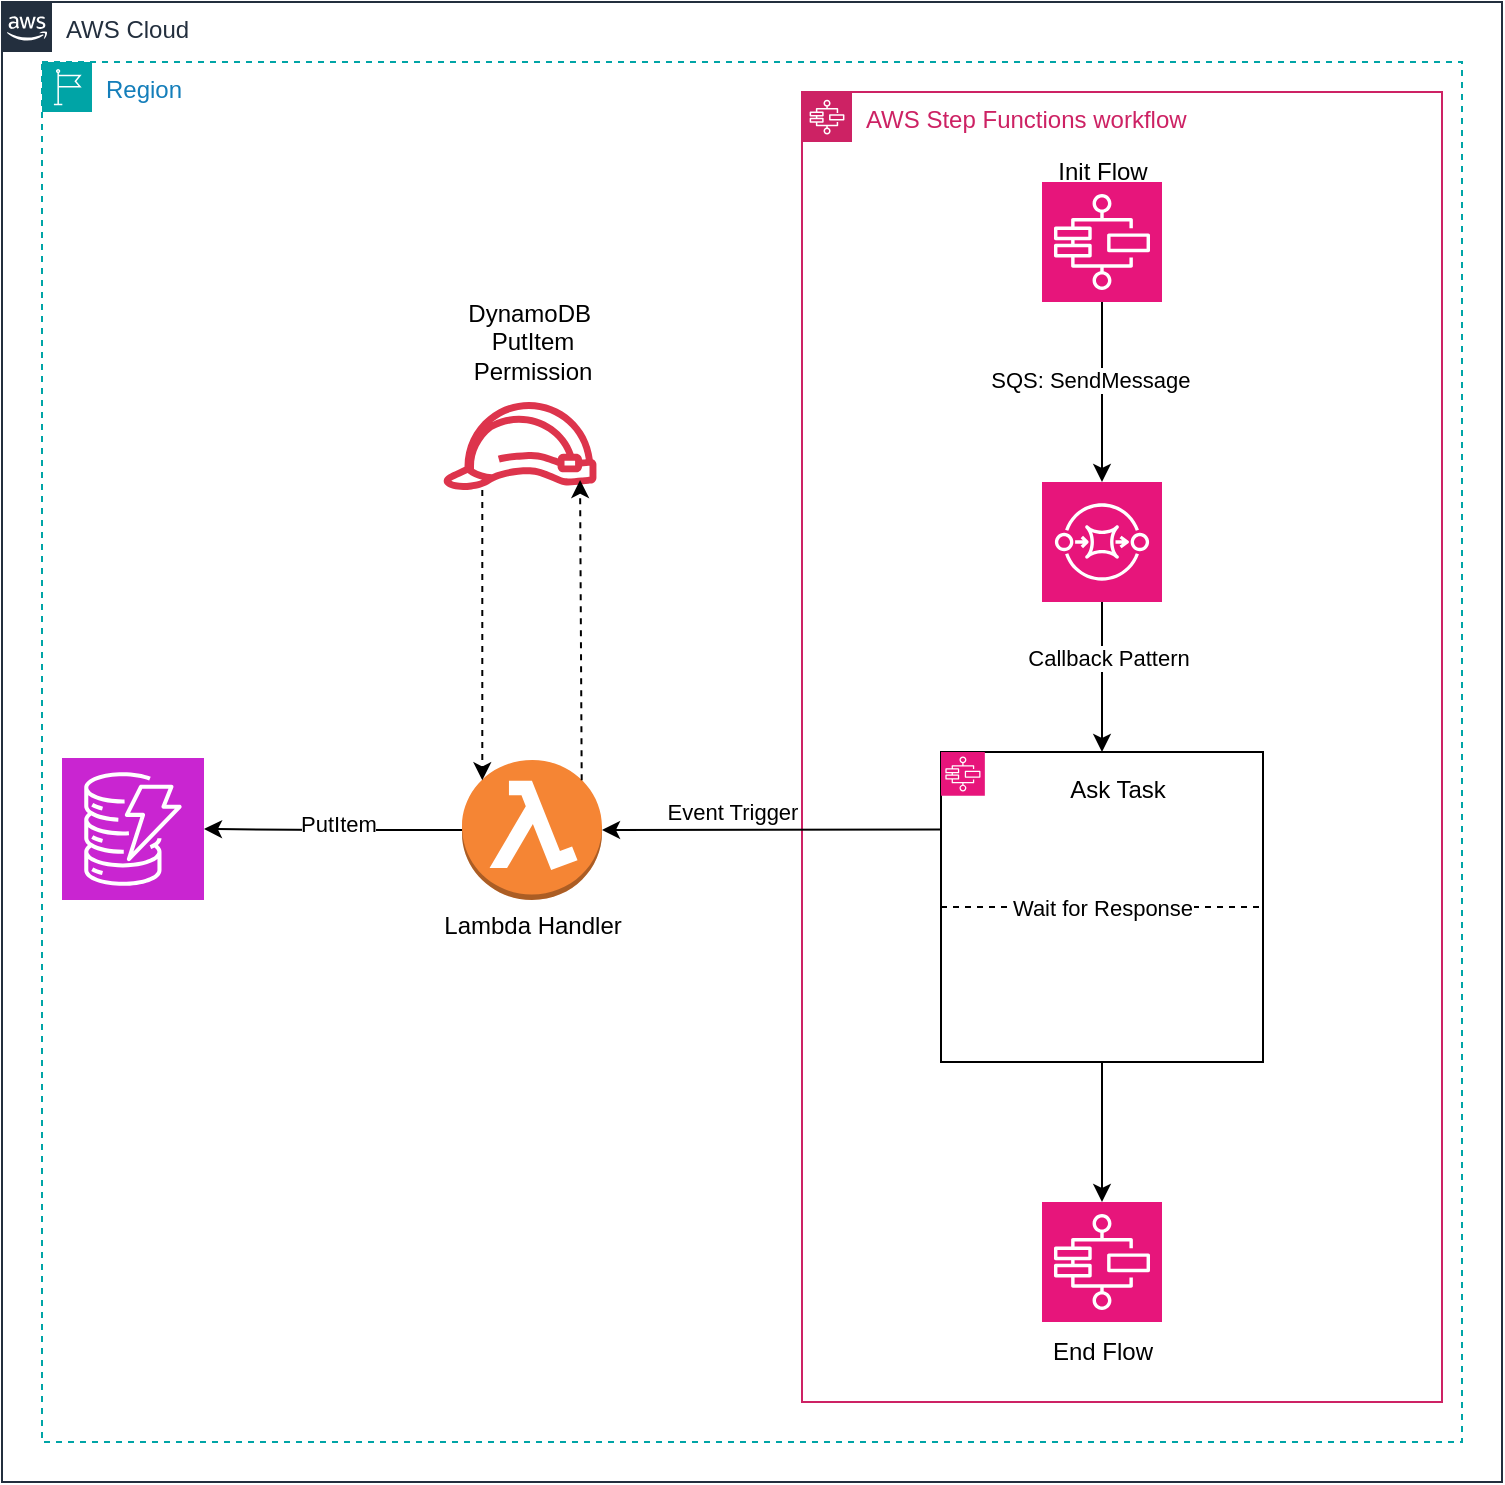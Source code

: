 <mxfile version="26.0.9">
  <diagram name="Page-1" id="nUzZmbJj2lZDRRPwRXEb">
    <mxGraphModel dx="1368" dy="838" grid="1" gridSize="10" guides="1" tooltips="1" connect="1" arrows="1" fold="1" page="1" pageScale="1" pageWidth="850" pageHeight="1100" math="0" shadow="0">
      <root>
        <mxCell id="0" />
        <mxCell id="1" parent="0" />
        <mxCell id="8WsJuOWBQjt2GqdeVyAg-1" value="AWS Cloud" style="points=[[0,0],[0.25,0],[0.5,0],[0.75,0],[1,0],[1,0.25],[1,0.5],[1,0.75],[1,1],[0.75,1],[0.5,1],[0.25,1],[0,1],[0,0.75],[0,0.5],[0,0.25]];outlineConnect=0;gradientColor=none;html=1;whiteSpace=wrap;fontSize=12;fontStyle=0;shape=mxgraph.aws4.group;grIcon=mxgraph.aws4.group_aws_cloud_alt;strokeColor=#232F3E;fillColor=none;verticalAlign=top;align=left;spacingLeft=30;fontColor=#232F3E;dashed=0;labelBackgroundColor=#ffffff;container=0;pointerEvents=0;collapsible=0;recursiveResize=0;" parent="1" vertex="1">
          <mxGeometry x="40" y="40" width="750" height="740" as="geometry" />
        </mxCell>
        <mxCell id="8WsJuOWBQjt2GqdeVyAg-8" value="AWS Step Functions workflow" style="points=[[0,0],[0.25,0],[0.5,0],[0.75,0],[1,0],[1,0.25],[1,0.5],[1,0.75],[1,1],[0.75,1],[0.5,1],[0.25,1],[0,1],[0,0.75],[0,0.5],[0,0.25]];outlineConnect=0;gradientColor=none;html=1;whiteSpace=wrap;fontSize=12;fontStyle=0;container=1;pointerEvents=0;collapsible=0;recursiveResize=0;shape=mxgraph.aws4.group;grIcon=mxgraph.aws4.group_aws_step_functions_workflow;strokeColor=#CD2264;fillColor=none;verticalAlign=top;align=left;spacingLeft=30;fontColor=#CD2264;dashed=0;" parent="1" vertex="1">
          <mxGeometry x="440" y="85" width="320" height="655" as="geometry" />
        </mxCell>
        <mxCell id="8WsJuOWBQjt2GqdeVyAg-9" value="" style="edgeStyle=orthogonalEdgeStyle;rounded=0;orthogonalLoop=1;jettySize=auto;html=1;" parent="8WsJuOWBQjt2GqdeVyAg-8" source="8WsJuOWBQjt2GqdeVyAg-11" target="8WsJuOWBQjt2GqdeVyAg-14" edge="1">
          <mxGeometry relative="1" as="geometry" />
        </mxCell>
        <mxCell id="8WsJuOWBQjt2GqdeVyAg-10" value="&lt;div&gt;SQS: SendMessage&amp;nbsp;&amp;nbsp;&lt;/div&gt;" style="edgeLabel;html=1;align=center;verticalAlign=middle;resizable=0;points=[];" parent="8WsJuOWBQjt2GqdeVyAg-9" vertex="1" connectable="0">
          <mxGeometry x="-0.137" y="-3" relative="1" as="geometry">
            <mxPoint as="offset" />
          </mxGeometry>
        </mxCell>
        <mxCell id="8WsJuOWBQjt2GqdeVyAg-11" value="" style="sketch=0;points=[[0,0,0],[0.25,0,0],[0.5,0,0],[0.75,0,0],[1,0,0],[0,1,0],[0.25,1,0],[0.5,1,0],[0.75,1,0],[1,1,0],[0,0.25,0],[0,0.5,0],[0,0.75,0],[1,0.25,0],[1,0.5,0],[1,0.75,0]];outlineConnect=0;fontColor=#232F3E;fillColor=#E7157B;strokeColor=#ffffff;dashed=0;verticalLabelPosition=bottom;verticalAlign=top;align=center;html=1;fontSize=12;fontStyle=0;aspect=fixed;shape=mxgraph.aws4.resourceIcon;resIcon=mxgraph.aws4.step_functions;" parent="8WsJuOWBQjt2GqdeVyAg-8" vertex="1">
          <mxGeometry x="120" y="45" width="60" height="60" as="geometry" />
        </mxCell>
        <mxCell id="8WsJuOWBQjt2GqdeVyAg-12" style="edgeStyle=orthogonalEdgeStyle;rounded=0;orthogonalLoop=1;jettySize=auto;html=1;entryX=0.5;entryY=0;entryDx=0;entryDy=0;" parent="8WsJuOWBQjt2GqdeVyAg-8" source="8WsJuOWBQjt2GqdeVyAg-14" target="8WsJuOWBQjt2GqdeVyAg-16" edge="1">
          <mxGeometry relative="1" as="geometry" />
        </mxCell>
        <mxCell id="8WsJuOWBQjt2GqdeVyAg-13" value="Callback Pattern" style="edgeLabel;html=1;align=center;verticalAlign=middle;resizable=0;points=[];" parent="8WsJuOWBQjt2GqdeVyAg-12" vertex="1" connectable="0">
          <mxGeometry x="-0.258" y="3" relative="1" as="geometry">
            <mxPoint as="offset" />
          </mxGeometry>
        </mxCell>
        <mxCell id="8WsJuOWBQjt2GqdeVyAg-14" value="" style="sketch=0;points=[[0,0,0],[0.25,0,0],[0.5,0,0],[0.75,0,0],[1,0,0],[0,1,0],[0.25,1,0],[0.5,1,0],[0.75,1,0],[1,1,0],[0,0.25,0],[0,0.5,0],[0,0.75,0],[1,0.25,0],[1,0.5,0],[1,0.75,0]];outlineConnect=0;fontColor=#232F3E;fillColor=#E7157B;strokeColor=#ffffff;dashed=0;verticalLabelPosition=bottom;verticalAlign=top;align=center;html=1;fontSize=12;fontStyle=0;aspect=fixed;shape=mxgraph.aws4.resourceIcon;resIcon=mxgraph.aws4.sqs;" parent="8WsJuOWBQjt2GqdeVyAg-8" vertex="1">
          <mxGeometry x="120" y="195" width="60" height="60" as="geometry" />
        </mxCell>
        <mxCell id="8WsJuOWBQjt2GqdeVyAg-15" value="" style="group" parent="8WsJuOWBQjt2GqdeVyAg-8" vertex="1" connectable="0">
          <mxGeometry x="69.5" y="330" width="161" height="155" as="geometry" />
        </mxCell>
        <mxCell id="8WsJuOWBQjt2GqdeVyAg-16" value="" style="rounded=0;whiteSpace=wrap;html=1;" parent="8WsJuOWBQjt2GqdeVyAg-15" vertex="1">
          <mxGeometry width="161" height="155.0" as="geometry" />
        </mxCell>
        <mxCell id="8WsJuOWBQjt2GqdeVyAg-17" value="" style="sketch=0;points=[[0,0,0],[0.25,0,0],[0.5,0,0],[0.75,0,0],[1,0,0],[0,1,0],[0.25,1,0],[0.5,1,0],[0.75,1,0],[1,1,0],[0,0.25,0],[0,0.5,0],[0,0.75,0],[1,0.25,0],[1,0.5,0],[1,0.75,0]];outlineConnect=0;fontColor=#232F3E;fillColor=#E7157B;strokeColor=#ffffff;dashed=0;verticalLabelPosition=bottom;verticalAlign=top;align=center;html=1;fontSize=12;fontStyle=0;aspect=fixed;shape=mxgraph.aws4.resourceIcon;resIcon=mxgraph.aws4.step_functions;" parent="8WsJuOWBQjt2GqdeVyAg-15" vertex="1">
          <mxGeometry width="21.923" height="21.923" as="geometry" />
        </mxCell>
        <mxCell id="8WsJuOWBQjt2GqdeVyAg-18" value="" style="endArrow=none;dashed=1;html=1;rounded=0;exitX=0;exitY=0.5;exitDx=0;exitDy=0;entryX=1;entryY=0.5;entryDx=0;entryDy=0;elbow=horizontal;" parent="8WsJuOWBQjt2GqdeVyAg-15" source="8WsJuOWBQjt2GqdeVyAg-16" target="8WsJuOWBQjt2GqdeVyAg-16" edge="1">
          <mxGeometry width="50" height="50" relative="1" as="geometry">
            <mxPoint x="400.0" y="65.901" as="sourcePoint" />
            <mxPoint x="450.0" as="targetPoint" />
          </mxGeometry>
        </mxCell>
        <mxCell id="8WsJuOWBQjt2GqdeVyAg-19" value="Wait for Response" style="edgeLabel;html=1;align=center;verticalAlign=middle;resizable=0;points=[];" parent="8WsJuOWBQjt2GqdeVyAg-18" vertex="1" connectable="0">
          <mxGeometry x="-0.198" y="2" relative="1" as="geometry">
            <mxPoint x="16" y="2" as="offset" />
          </mxGeometry>
        </mxCell>
        <mxCell id="8WsJuOWBQjt2GqdeVyAg-20" value="Ask Task&lt;div&gt;&lt;br&gt;&lt;/div&gt;" style="text;html=1;align=center;verticalAlign=middle;whiteSpace=wrap;rounded=0;" parent="8WsJuOWBQjt2GqdeVyAg-15" vertex="1">
          <mxGeometry x="58.0" y="6.59" width="60.0" height="39.541" as="geometry" />
        </mxCell>
        <mxCell id="8WsJuOWBQjt2GqdeVyAg-21" value="" style="sketch=0;points=[[0,0,0],[0.25,0,0],[0.5,0,0],[0.75,0,0],[1,0,0],[0,1,0],[0.25,1,0],[0.5,1,0],[0.75,1,0],[1,1,0],[0,0.25,0],[0,0.5,0],[0,0.75,0],[1,0.25,0],[1,0.5,0],[1,0.75,0]];outlineConnect=0;fontColor=#232F3E;fillColor=#E7157B;strokeColor=#ffffff;dashed=0;verticalLabelPosition=bottom;verticalAlign=top;align=center;html=1;fontSize=12;fontStyle=0;aspect=fixed;shape=mxgraph.aws4.resourceIcon;resIcon=mxgraph.aws4.step_functions;" parent="8WsJuOWBQjt2GqdeVyAg-8" vertex="1">
          <mxGeometry x="120" y="555" width="60" height="60" as="geometry" />
        </mxCell>
        <mxCell id="8WsJuOWBQjt2GqdeVyAg-22" style="edgeStyle=orthogonalEdgeStyle;rounded=0;orthogonalLoop=1;jettySize=auto;html=1;entryX=0.5;entryY=0;entryDx=0;entryDy=0;entryPerimeter=0;" parent="8WsJuOWBQjt2GqdeVyAg-8" source="8WsJuOWBQjt2GqdeVyAg-16" target="8WsJuOWBQjt2GqdeVyAg-21" edge="1">
          <mxGeometry relative="1" as="geometry" />
        </mxCell>
        <mxCell id="8WsJuOWBQjt2GqdeVyAg-23" value="Init Flow" style="text;html=1;align=center;verticalAlign=middle;resizable=0;points=[];autosize=1;strokeColor=none;fillColor=none;" parent="8WsJuOWBQjt2GqdeVyAg-8" vertex="1">
          <mxGeometry x="115" y="25" width="70" height="30" as="geometry" />
        </mxCell>
        <mxCell id="8WsJuOWBQjt2GqdeVyAg-24" value="End Flow" style="text;html=1;align=center;verticalAlign=middle;resizable=0;points=[];autosize=1;strokeColor=none;fillColor=none;" parent="8WsJuOWBQjt2GqdeVyAg-8" vertex="1">
          <mxGeometry x="115" y="615" width="70" height="30" as="geometry" />
        </mxCell>
        <mxCell id="8WsJuOWBQjt2GqdeVyAg-25" style="rounded=0;orthogonalLoop=1;jettySize=auto;html=1;exitX=0;exitY=0.25;exitDx=0;exitDy=0;entryX=1;entryY=0.5;entryDx=0;entryDy=0;entryPerimeter=0;" parent="1" source="8WsJuOWBQjt2GqdeVyAg-16" target="8WsJuOWBQjt2GqdeVyAg-2" edge="1">
          <mxGeometry relative="1" as="geometry" />
        </mxCell>
        <mxCell id="8WsJuOWBQjt2GqdeVyAg-50" value="Region" style="points=[[0,0],[0.25,0],[0.5,0],[0.75,0],[1,0],[1,0.25],[1,0.5],[1,0.75],[1,1],[0.75,1],[0.5,1],[0.25,1],[0,1],[0,0.75],[0,0.5],[0,0.25]];outlineConnect=0;gradientColor=none;html=1;whiteSpace=wrap;fontSize=12;fontStyle=0;container=1;pointerEvents=0;collapsible=0;recursiveResize=0;shape=mxgraph.aws4.group;grIcon=mxgraph.aws4.group_region;strokeColor=#00A4A6;fillColor=none;verticalAlign=top;align=left;spacingLeft=30;fontColor=#147EBA;dashed=1;" parent="1" vertex="1">
          <mxGeometry x="60" y="70" width="710" height="690" as="geometry" />
        </mxCell>
        <mxCell id="8WsJuOWBQjt2GqdeVyAg-35" value="" style="sketch=0;points=[[0,0,0],[0.25,0,0],[0.5,0,0],[0.75,0,0],[1,0,0],[0,1,0],[0.25,1,0],[0.5,1,0],[0.75,1,0],[1,1,0],[0,0.25,0],[0,0.5,0],[0,0.75,0],[1,0.25,0],[1,0.5,0],[1,0.75,0]];outlineConnect=0;fontColor=#232F3E;fillColor=#C925D1;strokeColor=#ffffff;dashed=0;verticalLabelPosition=bottom;verticalAlign=top;align=center;html=1;fontSize=12;fontStyle=0;aspect=fixed;shape=mxgraph.aws4.resourceIcon;resIcon=mxgraph.aws4.dynamodb;" parent="8WsJuOWBQjt2GqdeVyAg-50" vertex="1">
          <mxGeometry x="10" y="348" width="71" height="71" as="geometry" />
        </mxCell>
        <mxCell id="8WsJuOWBQjt2GqdeVyAg-31" value="Lambda Handler&lt;div&gt;&lt;br&gt;&lt;/div&gt;" style="text;html=1;align=center;verticalAlign=middle;resizable=0;points=[];autosize=1;strokeColor=none;fillColor=none;" parent="8WsJuOWBQjt2GqdeVyAg-50" vertex="1">
          <mxGeometry x="190" y="419" width="110" height="40" as="geometry" />
        </mxCell>
        <mxCell id="8WsJuOWBQjt2GqdeVyAg-2" value="" style="outlineConnect=0;dashed=0;verticalLabelPosition=bottom;verticalAlign=top;align=center;html=1;shape=mxgraph.aws3.lambda_function;fillColor=#F58534;gradientColor=none;" parent="8WsJuOWBQjt2GqdeVyAg-50" vertex="1">
          <mxGeometry x="210" y="349" width="70" height="70" as="geometry" />
        </mxCell>
        <mxCell id="8WsJuOWBQjt2GqdeVyAg-39" style="edgeStyle=orthogonalEdgeStyle;rounded=0;orthogonalLoop=1;jettySize=auto;html=1;" parent="8WsJuOWBQjt2GqdeVyAg-50" source="8WsJuOWBQjt2GqdeVyAg-2" target="8WsJuOWBQjt2GqdeVyAg-35" edge="1">
          <mxGeometry relative="1" as="geometry" />
        </mxCell>
        <mxCell id="8WsJuOWBQjt2GqdeVyAg-52" value="PutItem" style="edgeLabel;html=1;align=center;verticalAlign=middle;resizable=0;points=[];" parent="8WsJuOWBQjt2GqdeVyAg-39" vertex="1" connectable="0">
          <mxGeometry x="0.005" y="-3" relative="1" as="geometry">
            <mxPoint x="2" as="offset" />
          </mxGeometry>
        </mxCell>
        <mxCell id="8WsJuOWBQjt2GqdeVyAg-32" value="Event Trigger" style="text;html=1;align=center;verticalAlign=middle;resizable=0;points=[];autosize=1;strokeColor=none;fillColor=none;fontSize=11;" parent="8WsJuOWBQjt2GqdeVyAg-50" vertex="1">
          <mxGeometry x="300" y="360" width="90" height="30" as="geometry" />
        </mxCell>
        <mxCell id="bDqPbvwDt9MesBcru4D--1" value="" style="sketch=0;outlineConnect=0;fontColor=#232F3E;gradientColor=none;fillColor=#DD344C;strokeColor=none;dashed=0;verticalLabelPosition=bottom;verticalAlign=top;align=center;html=1;fontSize=12;fontStyle=0;aspect=fixed;pointerEvents=1;shape=mxgraph.aws4.role;" vertex="1" parent="8WsJuOWBQjt2GqdeVyAg-50">
          <mxGeometry x="200" y="170" width="78" height="44" as="geometry" />
        </mxCell>
        <mxCell id="bDqPbvwDt9MesBcru4D--2" value="" style="endArrow=classic;html=1;rounded=0;exitX=0.855;exitY=0.145;exitDx=0;exitDy=0;exitPerimeter=0;entryX=0.893;entryY=0.886;entryDx=0;entryDy=0;entryPerimeter=0;dashed=1;" edge="1" parent="8WsJuOWBQjt2GqdeVyAg-50" source="8WsJuOWBQjt2GqdeVyAg-2" target="bDqPbvwDt9MesBcru4D--1">
          <mxGeometry width="50" height="50" relative="1" as="geometry">
            <mxPoint x="340" y="390" as="sourcePoint" />
            <mxPoint x="390" y="340" as="targetPoint" />
          </mxGeometry>
        </mxCell>
        <mxCell id="bDqPbvwDt9MesBcru4D--3" style="edgeStyle=orthogonalEdgeStyle;rounded=0;orthogonalLoop=1;jettySize=auto;html=1;entryX=0.145;entryY=0.145;entryDx=0;entryDy=0;entryPerimeter=0;dashed=1;" edge="1" parent="8WsJuOWBQjt2GqdeVyAg-50" source="bDqPbvwDt9MesBcru4D--1" target="8WsJuOWBQjt2GqdeVyAg-2">
          <mxGeometry relative="1" as="geometry">
            <Array as="points">
              <mxPoint x="220" y="200" />
              <mxPoint x="220" y="200" />
            </Array>
          </mxGeometry>
        </mxCell>
        <mxCell id="bDqPbvwDt9MesBcru4D--5" value="DynamoDB&amp;nbsp;&lt;br&gt;PutItem&lt;br&gt;Permission" style="text;html=1;align=center;verticalAlign=middle;resizable=0;points=[];autosize=1;strokeColor=none;fillColor=none;" vertex="1" parent="8WsJuOWBQjt2GqdeVyAg-50">
          <mxGeometry x="200" y="110" width="90" height="60" as="geometry" />
        </mxCell>
      </root>
    </mxGraphModel>
  </diagram>
</mxfile>
